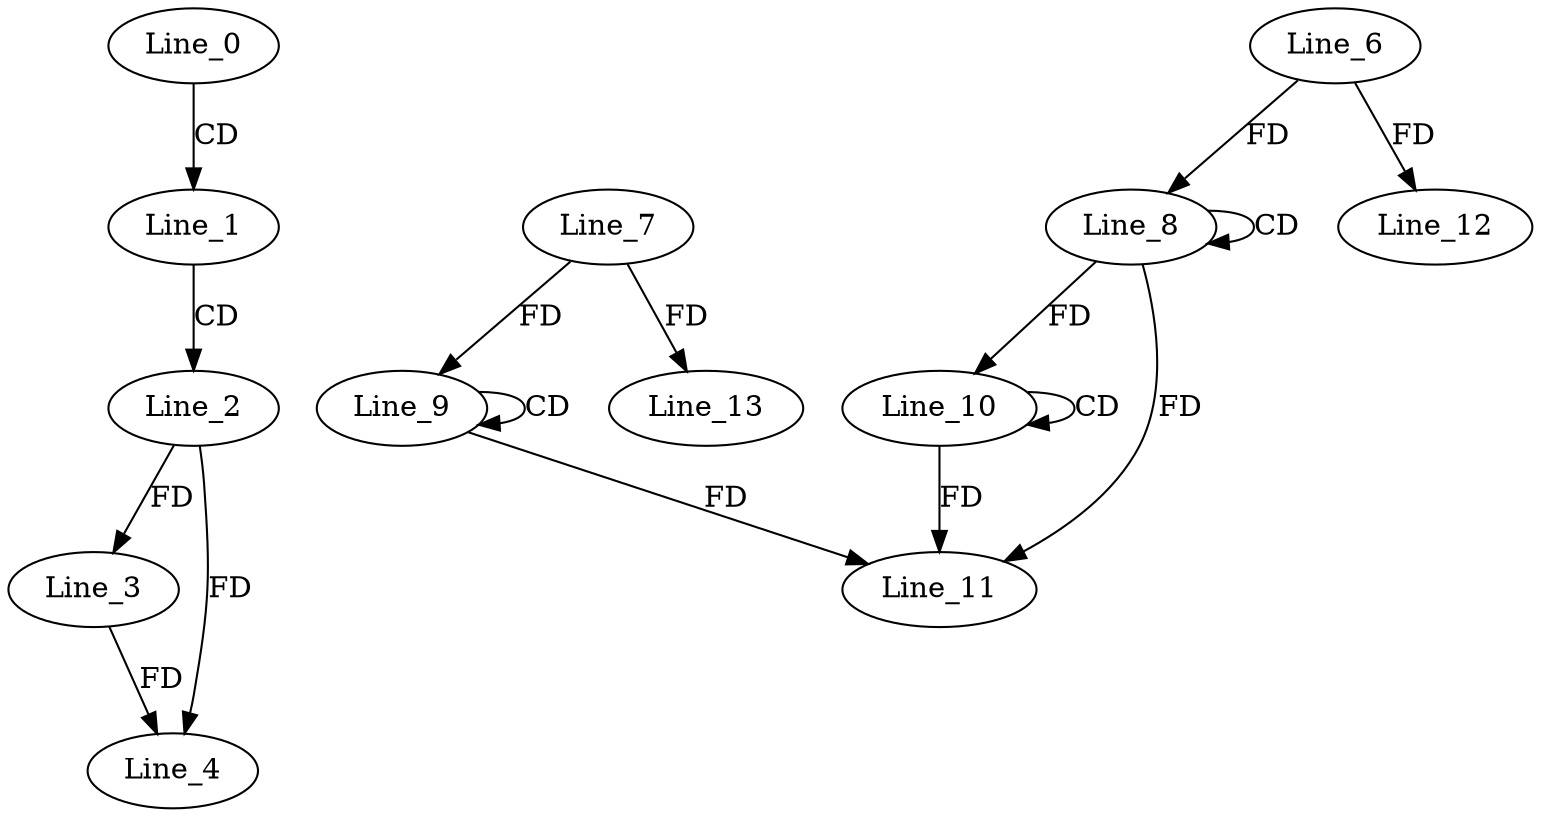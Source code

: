digraph G {
  Line_0;
  Line_1;
  Line_2;
  Line_3;
  Line_4;
  Line_3;
  Line_4;
  Line_8;
  Line_8;
  Line_6;
  Line_9;
  Line_9;
  Line_7;
  Line_10;
  Line_10;
  Line_11;
  Line_12;
  Line_13;
  Line_0 -> Line_1 [ label="CD" ];
  Line_1 -> Line_2 [ label="CD" ];
  Line_2 -> Line_3 [ label="FD" ];
  Line_2 -> Line_4 [ label="FD" ];
  Line_3 -> Line_4 [ label="FD" ];
  Line_8 -> Line_8 [ label="CD" ];
  Line_6 -> Line_8 [ label="FD" ];
  Line_9 -> Line_9 [ label="CD" ];
  Line_7 -> Line_9 [ label="FD" ];
  Line_10 -> Line_10 [ label="CD" ];
  Line_8 -> Line_10 [ label="FD" ];
  Line_8 -> Line_11 [ label="FD" ];
  Line_10 -> Line_11 [ label="FD" ];
  Line_9 -> Line_11 [ label="FD" ];
  Line_6 -> Line_12 [ label="FD" ];
  Line_7 -> Line_13 [ label="FD" ];
}
